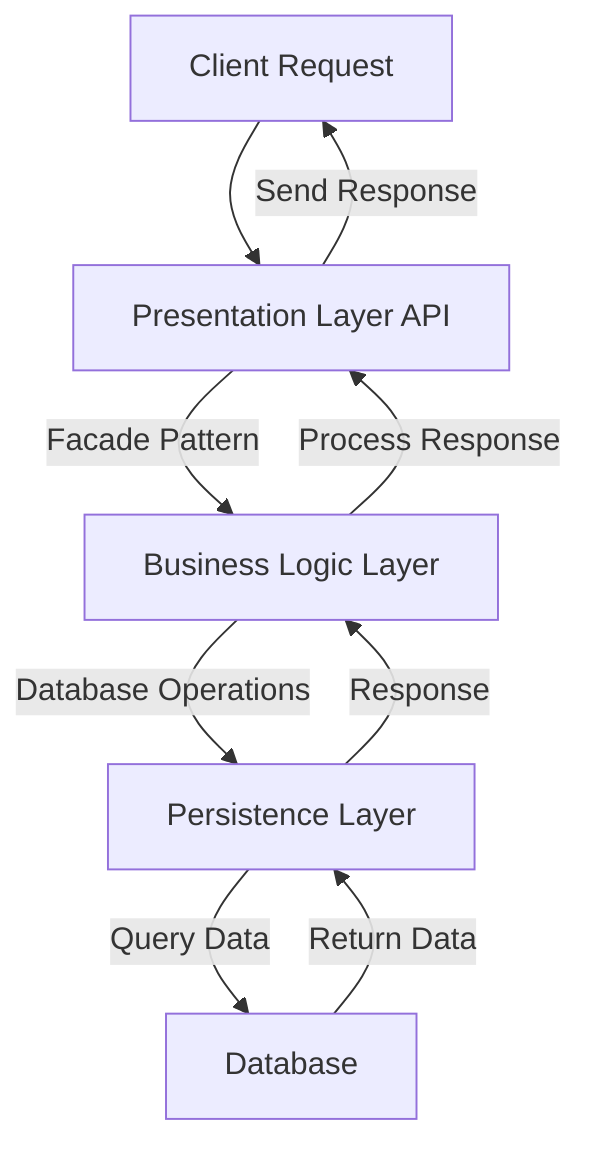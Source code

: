 flowchart TD
  A[Client Request] --> B[Presentation Layer API]
  B -->|Facade Pattern| C[Business Logic Layer]
  C -->|Database Operations| D[Persistence Layer]
  D -->|Query Data| E[Database]
  E -->|Return Data| D
  D -->|Response| C
  C -->|Process Response| B
  B -->|Send Response| A